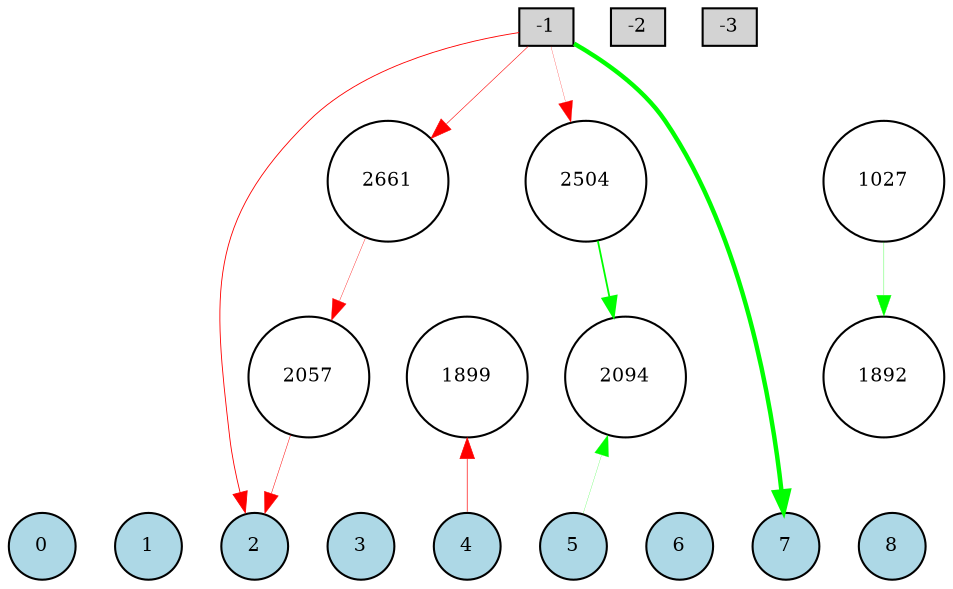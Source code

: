 digraph {
	node [fontsize=9 height=0.2 shape=circle width=0.2]
	subgraph inputs {
		node [shape=box style=filled]
		rank=source
		-1 [fillcolor=lightgray]
		-2 [fillcolor=lightgray]
		-1 -> -2 [style=invis]
		-3 [fillcolor=lightgray]
		-2 -> -3 [style=invis]
	}
	subgraph outputs {
		node [style=filled]
		rank=sink
		0 [fillcolor=lightblue fontsize=9 height=0.2 shape=circle width=0.2]
		1 [fillcolor=lightblue fontsize=9 height=0.2 shape=circle width=0.2]
		0 -> 1 [style=invis]
		2 [fillcolor=lightblue fontsize=9 height=0.2 shape=circle width=0.2]
		1 -> 2 [style=invis]
		3 [fillcolor=lightblue fontsize=9 height=0.2 shape=circle width=0.2]
		2 -> 3 [style=invis]
		4 [fillcolor=lightblue fontsize=9 height=0.2 shape=circle width=0.2]
		3 -> 4 [style=invis]
		5 [fillcolor=lightblue fontsize=9 height=0.2 shape=circle width=0.2]
		4 -> 5 [style=invis]
		6 [fillcolor=lightblue fontsize=9 height=0.2 shape=circle width=0.2]
		5 -> 6 [style=invis]
		7 [fillcolor=lightblue fontsize=9 height=0.2 shape=circle width=0.2]
		6 -> 7 [style=invis]
		8 [fillcolor=lightblue fontsize=9 height=0.2 shape=circle width=0.2]
		7 -> 8 [style=invis]
	}
	2057 [fillcolor=white style=filled]
	2661 [fillcolor=white style=filled]
	-1 -> 7 [color=green penwidth=2.133802492304024 style=solid]
	1027 -> 1892 [color=green penwidth=0.15513416069081892 style=solid]
	-1 -> 2 [color=red penwidth=0.4197898550040845 style=solid]
	2057 -> 2 [color=red penwidth=0.23386221228127405 style=solid]
	-1 -> 2504 [color=red penwidth=0.1172114037556047 style=solid]
	2504 -> 2094 [color=green penwidth=0.8729639086825839 style=solid]
	-1 -> 2661 [color=red penwidth=0.27356870595793614 style=solid]
	2661 -> 2057 [color=red penwidth=0.1769812556535607 style=solid]
	4 -> 1899 [color=red penwidth=0.3238271073603608 style=solid]
	5 -> 2094 [color=green penwidth=0.10587532383140666 style=solid]
}
